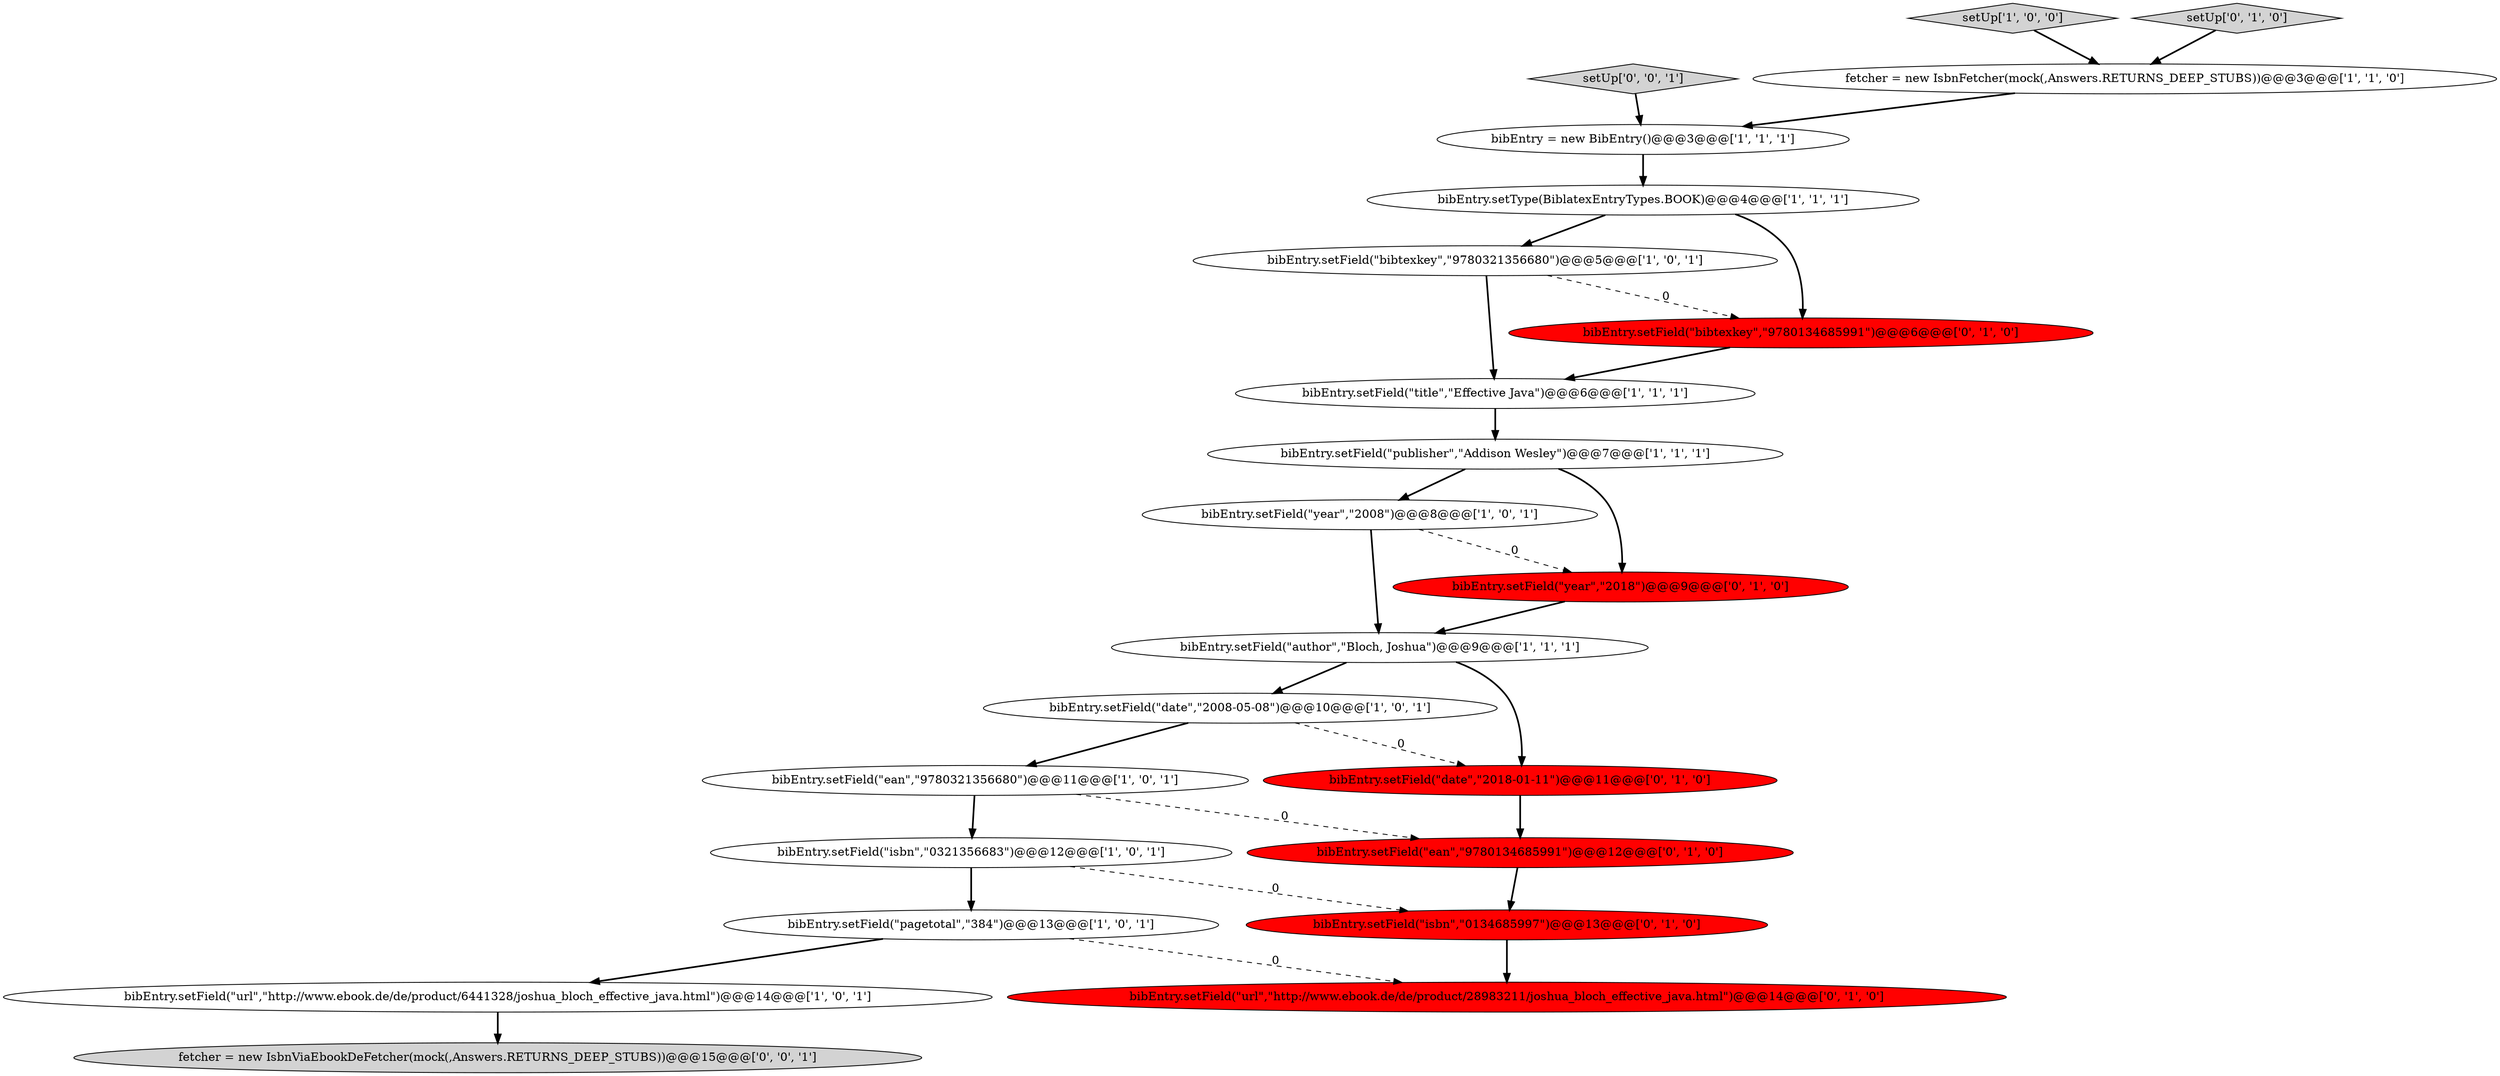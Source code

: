 digraph {
11 [style = filled, label = "setUp['1', '0', '0']", fillcolor = lightgray, shape = diamond image = "AAA0AAABBB1BBB"];
5 [style = filled, label = "bibEntry.setField(\"year\",\"2008\")@@@8@@@['1', '0', '1']", fillcolor = white, shape = ellipse image = "AAA0AAABBB1BBB"];
14 [style = filled, label = "bibEntry.setField(\"url\",\"http://www.ebook.de/de/product/28983211/joshua_bloch_effective_java.html\")@@@14@@@['0', '1', '0']", fillcolor = red, shape = ellipse image = "AAA1AAABBB2BBB"];
16 [style = filled, label = "bibEntry.setField(\"ean\",\"9780134685991\")@@@12@@@['0', '1', '0']", fillcolor = red, shape = ellipse image = "AAA1AAABBB2BBB"];
20 [style = filled, label = "bibEntry.setField(\"year\",\"2018\")@@@9@@@['0', '1', '0']", fillcolor = red, shape = ellipse image = "AAA1AAABBB2BBB"];
0 [style = filled, label = "bibEntry = new BibEntry()@@@3@@@['1', '1', '1']", fillcolor = white, shape = ellipse image = "AAA0AAABBB1BBB"];
8 [style = filled, label = "bibEntry.setField(\"ean\",\"9780321356680\")@@@11@@@['1', '0', '1']", fillcolor = white, shape = ellipse image = "AAA0AAABBB1BBB"];
12 [style = filled, label = "bibEntry.setType(BiblatexEntryTypes.BOOK)@@@4@@@['1', '1', '1']", fillcolor = white, shape = ellipse image = "AAA0AAABBB1BBB"];
9 [style = filled, label = "bibEntry.setField(\"author\",\"Bloch, Joshua\")@@@9@@@['1', '1', '1']", fillcolor = white, shape = ellipse image = "AAA0AAABBB1BBB"];
3 [style = filled, label = "bibEntry.setField(\"pagetotal\",\"384\")@@@13@@@['1', '0', '1']", fillcolor = white, shape = ellipse image = "AAA0AAABBB1BBB"];
7 [style = filled, label = "bibEntry.setField(\"isbn\",\"0321356683\")@@@12@@@['1', '0', '1']", fillcolor = white, shape = ellipse image = "AAA0AAABBB1BBB"];
21 [style = filled, label = "fetcher = new IsbnViaEbookDeFetcher(mock(,Answers.RETURNS_DEEP_STUBS))@@@15@@@['0', '0', '1']", fillcolor = lightgray, shape = ellipse image = "AAA0AAABBB3BBB"];
22 [style = filled, label = "setUp['0', '0', '1']", fillcolor = lightgray, shape = diamond image = "AAA0AAABBB3BBB"];
19 [style = filled, label = "setUp['0', '1', '0']", fillcolor = lightgray, shape = diamond image = "AAA0AAABBB2BBB"];
13 [style = filled, label = "bibEntry.setField(\"publisher\",\"Addison Wesley\")@@@7@@@['1', '1', '1']", fillcolor = white, shape = ellipse image = "AAA0AAABBB1BBB"];
6 [style = filled, label = "bibEntry.setField(\"date\",\"2008-05-08\")@@@10@@@['1', '0', '1']", fillcolor = white, shape = ellipse image = "AAA0AAABBB1BBB"];
1 [style = filled, label = "bibEntry.setField(\"bibtexkey\",\"9780321356680\")@@@5@@@['1', '0', '1']", fillcolor = white, shape = ellipse image = "AAA0AAABBB1BBB"];
4 [style = filled, label = "bibEntry.setField(\"url\",\"http://www.ebook.de/de/product/6441328/joshua_bloch_effective_java.html\")@@@14@@@['1', '0', '1']", fillcolor = white, shape = ellipse image = "AAA0AAABBB1BBB"];
18 [style = filled, label = "bibEntry.setField(\"bibtexkey\",\"9780134685991\")@@@6@@@['0', '1', '0']", fillcolor = red, shape = ellipse image = "AAA1AAABBB2BBB"];
17 [style = filled, label = "bibEntry.setField(\"isbn\",\"0134685997\")@@@13@@@['0', '1', '0']", fillcolor = red, shape = ellipse image = "AAA1AAABBB2BBB"];
2 [style = filled, label = "bibEntry.setField(\"title\",\"Effective Java\")@@@6@@@['1', '1', '1']", fillcolor = white, shape = ellipse image = "AAA0AAABBB1BBB"];
15 [style = filled, label = "bibEntry.setField(\"date\",\"2018-01-11\")@@@11@@@['0', '1', '0']", fillcolor = red, shape = ellipse image = "AAA1AAABBB2BBB"];
10 [style = filled, label = "fetcher = new IsbnFetcher(mock(,Answers.RETURNS_DEEP_STUBS))@@@3@@@['1', '1', '0']", fillcolor = white, shape = ellipse image = "AAA0AAABBB1BBB"];
8->16 [style = dashed, label="0"];
5->9 [style = bold, label=""];
20->9 [style = bold, label=""];
7->17 [style = dashed, label="0"];
0->12 [style = bold, label=""];
4->21 [style = bold, label=""];
19->10 [style = bold, label=""];
1->18 [style = dashed, label="0"];
16->17 [style = bold, label=""];
18->2 [style = bold, label=""];
15->16 [style = bold, label=""];
12->1 [style = bold, label=""];
3->4 [style = bold, label=""];
7->3 [style = bold, label=""];
8->7 [style = bold, label=""];
9->6 [style = bold, label=""];
5->20 [style = dashed, label="0"];
2->13 [style = bold, label=""];
22->0 [style = bold, label=""];
6->15 [style = dashed, label="0"];
17->14 [style = bold, label=""];
11->10 [style = bold, label=""];
9->15 [style = bold, label=""];
10->0 [style = bold, label=""];
6->8 [style = bold, label=""];
12->18 [style = bold, label=""];
13->5 [style = bold, label=""];
1->2 [style = bold, label=""];
3->14 [style = dashed, label="0"];
13->20 [style = bold, label=""];
}

